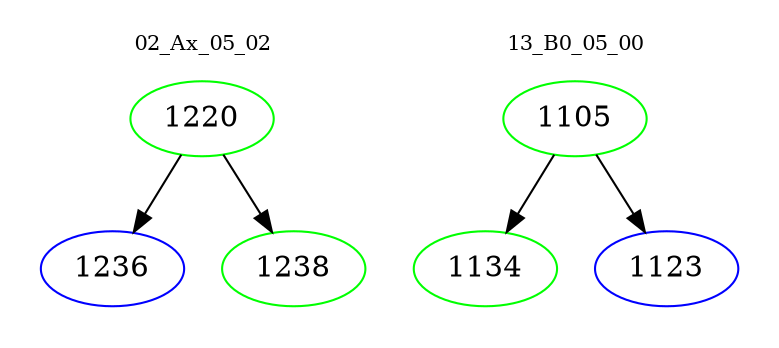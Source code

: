 digraph{
subgraph cluster_0 {
color = white
label = "02_Ax_05_02";
fontsize=10;
T0_1220 [label="1220", color="green"]
T0_1220 -> T0_1236 [color="black"]
T0_1236 [label="1236", color="blue"]
T0_1220 -> T0_1238 [color="black"]
T0_1238 [label="1238", color="green"]
}
subgraph cluster_1 {
color = white
label = "13_B0_05_00";
fontsize=10;
T1_1105 [label="1105", color="green"]
T1_1105 -> T1_1134 [color="black"]
T1_1134 [label="1134", color="green"]
T1_1105 -> T1_1123 [color="black"]
T1_1123 [label="1123", color="blue"]
}
}
